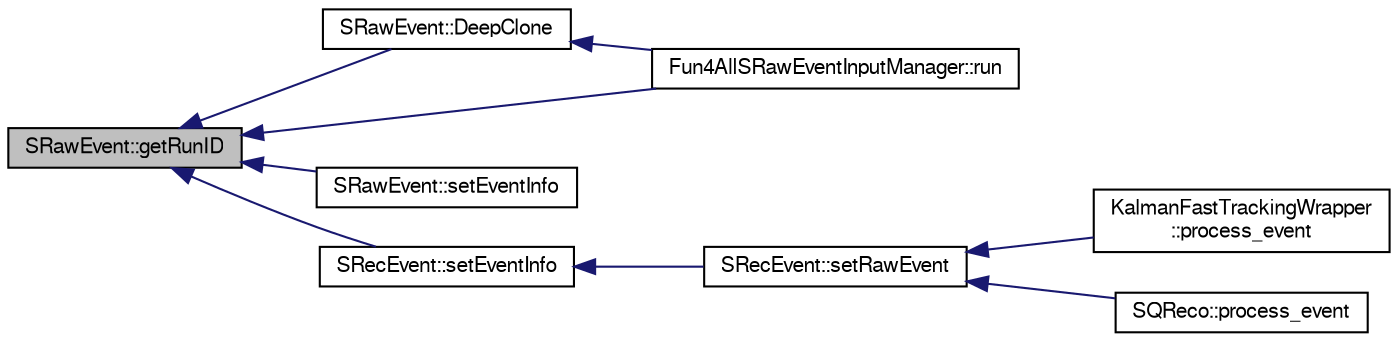digraph "SRawEvent::getRunID"
{
  bgcolor="transparent";
  edge [fontname="FreeSans",fontsize="10",labelfontname="FreeSans",labelfontsize="10"];
  node [fontname="FreeSans",fontsize="10",shape=record];
  rankdir="LR";
  Node1 [label="SRawEvent::getRunID",height=0.2,width=0.4,color="black", fillcolor="grey75", style="filled" fontcolor="black"];
  Node1 -> Node2 [dir="back",color="midnightblue",fontsize="10",style="solid",fontname="FreeSans"];
  Node2 [label="SRawEvent::DeepClone",height=0.2,width=0.4,color="black",URL="$d5/d83/classSRawEvent.html#ad51593b8a33085c35b0a2ffefb3c4282"];
  Node2 -> Node3 [dir="back",color="midnightblue",fontsize="10",style="solid",fontname="FreeSans"];
  Node3 [label="Fun4AllSRawEventInputManager::run",height=0.2,width=0.4,color="black",URL="$d5/dd4/classFun4AllSRawEventInputManager.html#a6fb883458d575781c7ae1da38ecf30dd"];
  Node1 -> Node3 [dir="back",color="midnightblue",fontsize="10",style="solid",fontname="FreeSans"];
  Node1 -> Node4 [dir="back",color="midnightblue",fontsize="10",style="solid",fontname="FreeSans"];
  Node4 [label="SRawEvent::setEventInfo",height=0.2,width=0.4,color="black",URL="$d5/d83/classSRawEvent.html#aa2c13ed45fb6c0d5f054f98593e842ef",tooltip="Set the event info from another event. "];
  Node1 -> Node5 [dir="back",color="midnightblue",fontsize="10",style="solid",fontname="FreeSans"];
  Node5 [label="SRecEvent::setEventInfo",height=0.2,width=0.4,color="black",URL="$d5/d2f/classSRecEvent.html#ac5d74e36a889c49679ab6549c09c8bf7",tooltip="Set/Get event info. "];
  Node5 -> Node6 [dir="back",color="midnightblue",fontsize="10",style="solid",fontname="FreeSans"];
  Node6 [label="SRecEvent::setRawEvent",height=0.2,width=0.4,color="black",URL="$d5/d2f/classSRecEvent.html#a79c7950118ac5e00c6a7e2e1ef4301ff",tooltip="directly setup everything by raw event "];
  Node6 -> Node7 [dir="back",color="midnightblue",fontsize="10",style="solid",fontname="FreeSans"];
  Node7 [label="KalmanFastTrackingWrapper\l::process_event",height=0.2,width=0.4,color="black",URL="$d4/dff/classKalmanFastTrackingWrapper.html#a5edc61b3b9a06f6486b1f22e44f7d63e"];
  Node6 -> Node8 [dir="back",color="midnightblue",fontsize="10",style="solid",fontname="FreeSans"];
  Node8 [label="SQReco::process_event",height=0.2,width=0.4,color="black",URL="$df/df2/classSQReco.html#a4d308ea90b8cd7c24a235f32debd6ddb"];
}
